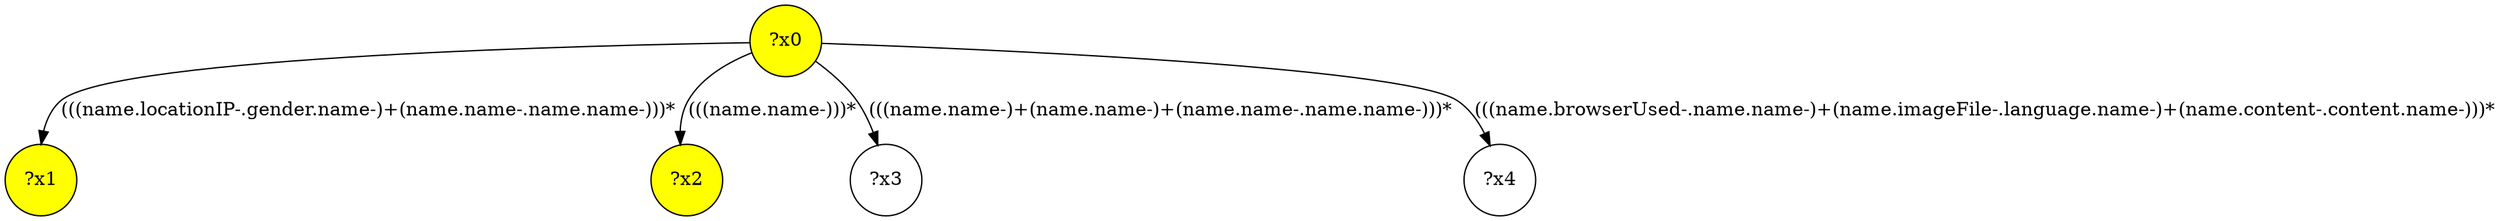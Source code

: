 digraph g {
	x1 [fillcolor="yellow", style="filled," shape=circle, label="?x1"];
	x2 [fillcolor="yellow", style="filled," shape=circle, label="?x2"];
	x0 [fillcolor="yellow", style="filled," shape=circle, label="?x0"];
	x0 -> x1 [label="(((name.locationIP-.gender.name-)+(name.name-.name.name-)))*"];
	x0 -> x2 [label="(((name.name-)))*"];
	x3 [shape=circle, label="?x3"];
	x0 -> x3 [label="(((name.name-)+(name.name-)+(name.name-.name.name-)))*"];
	x4 [shape=circle, label="?x4"];
	x0 -> x4 [label="(((name.browserUsed-.name.name-)+(name.imageFile-.language.name-)+(name.content-.content.name-)))*"];
}
